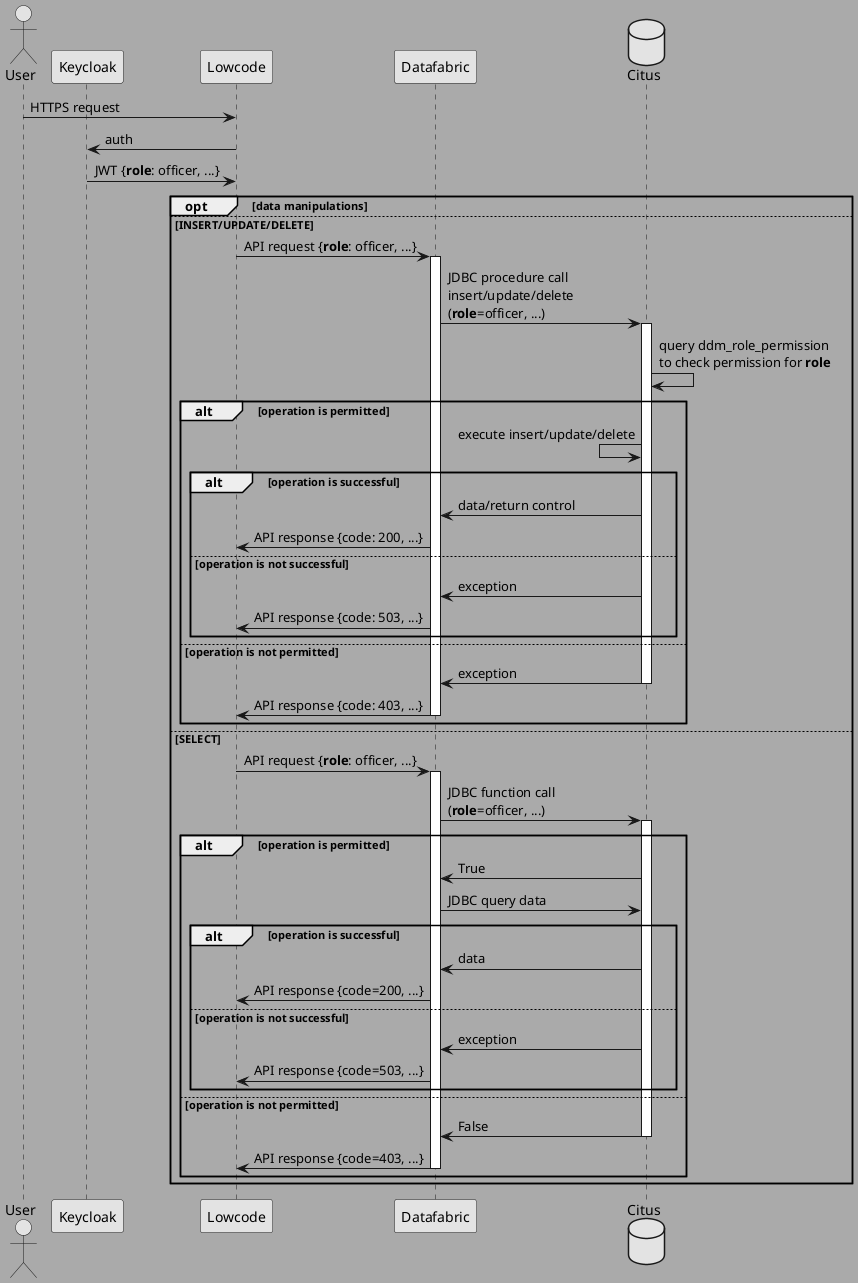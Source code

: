 @startuml
skinparam monochrome true
skinparam backgroundColor #aaaaaa

Actor User
participant Keycloak
User -> Lowcode: HTTPS request
Keycloak <- Lowcode: auth
Keycloak -> Lowcode: JWT {**role**: officer, ...}
opt data manipulations
else INSERT/UPDATE/DELETE
    Lowcode -> Datafabric++: API request {**role**: officer, ...}
    database Citus
    Datafabric -> Citus++: JDBC procedure call\ninsert/update/delete\n(**role**=officer, ...)
    Citus -> Citus: query ddm_role_permission\nto check permission for **role**

    alt operation is permitted
        Citus <- Citus: execute insert/update/delete
        alt operation is successful
            Datafabric <- Citus: data/return control
            Lowcode <- Datafabric: API response {code: 200, ...}
        else operation is not successful
            Datafabric <- Citus: exception
            Lowcode <- Datafabric: API response {code: 503, ...}
        end
    else operation is not permitted
        Datafabric <- Citus--: exception
        Lowcode <- Datafabric--: API response {code: 403, ...}
    end
else SELECT
    Lowcode -> Datafabric++:API request {**role**: officer, ...}
    Datafabric -> Citus++: JDBC function call\n(**role**=officer, ...)
    alt operation is permitted
        Datafabric <- Citus: True
        Datafabric -> Citus: JDBC query data
        alt operation is successful
            Datafabric <- Citus: data
            Lowcode <- Datafabric: API response {code=200, ...}
        else operation is not successful
            Datafabric <- Citus: exception
            Lowcode <- Datafabric: API response {code=503, ...}
        end
    else operation is not permitted
        Datafabric <- Citus--: False
        Lowcode <- Datafabric--: API response {code=403, ...}

    end
end


@enduml